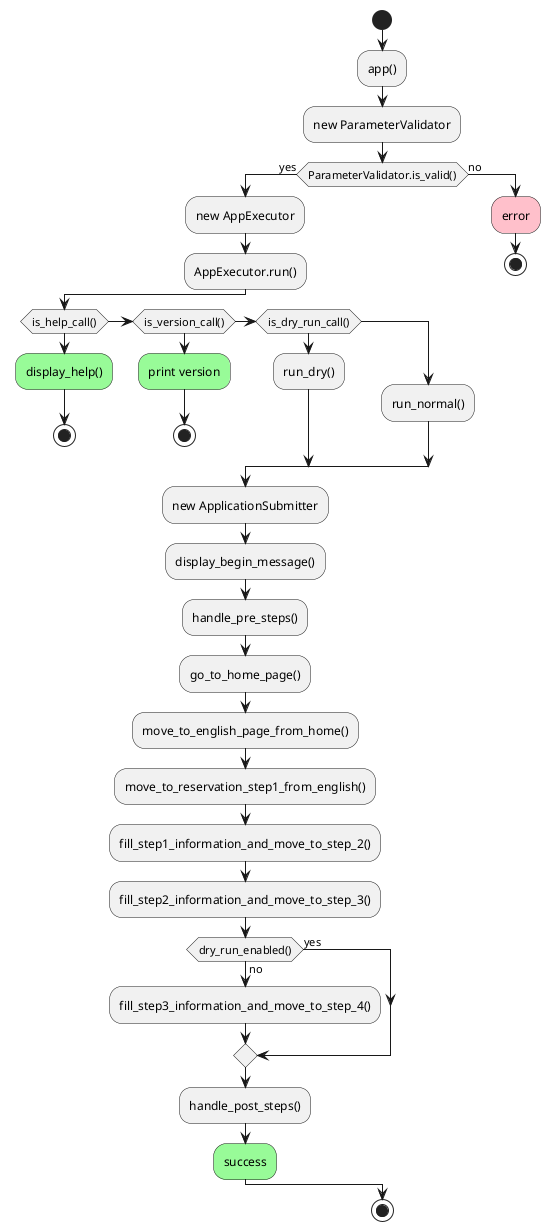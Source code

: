 @startuml
'https://plantuml.com/activity-diagram-beta
start
:app();
:new ParameterValidator;
if (ParameterValidator.is_valid()) then (yes)
  :new AppExecutor;
  :AppExecutor.run();
  if (is_help_call())
    #palegreen:display_help();
    stop
  elseif (is_version_call())
    #palegreen:print version;
    stop
  elseif (is_dry_run_call())
    :run_dry();
  else
    :run_normal();
  endif
  :new ApplicationSubmitter;
  :display_begin_message();
  :handle_pre_steps();
  :go_to_home_page();
  :move_to_english_page_from_home();
  :move_to_reservation_step1_from_english();
  :fill_step1_information_and_move_to_step_2();
  :fill_step2_information_and_move_to_step_3();
  if (dry_run_enabled()) then (yes)
  else (no)
    :fill_step3_information_and_move_to_step_4();
  endif
  :handle_post_steps();
  #palegreen:success;
else (no)
  #pink:error;
  stop
endif
stop
@enduml
